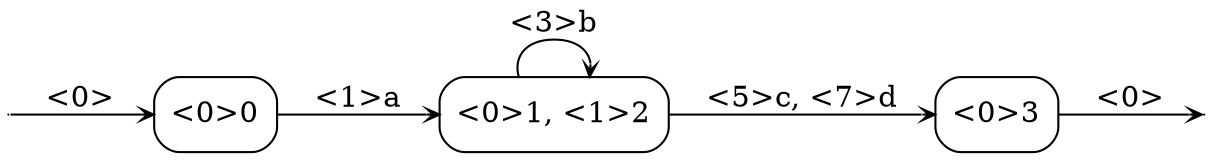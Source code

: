 digraph
{
  vcsn_context = "lal_char(abcd), zmin"
  rankdir = LR
  edge [arrowhead = vee, arrowsize = .6]
  {
    node [shape = point, width = 0]
    I0
    F2
  }
  {
    node [shape = circle, style = rounded, width = 0.5]
    0 [label = "<0>0", shape = box]
    1 [label = "<0>1, <1>2", shape = box]
    2 [label = "<0>3", shape = box]
  }
  I0 -> 0 [label = "<0>"]
  0 -> 1 [label = "<1>a"]
  1 -> 1 [label = "<3>b"]
  1 -> 2 [label = "<5>c, <7>d"]
  2 -> F2 [label = "<0>"]
}